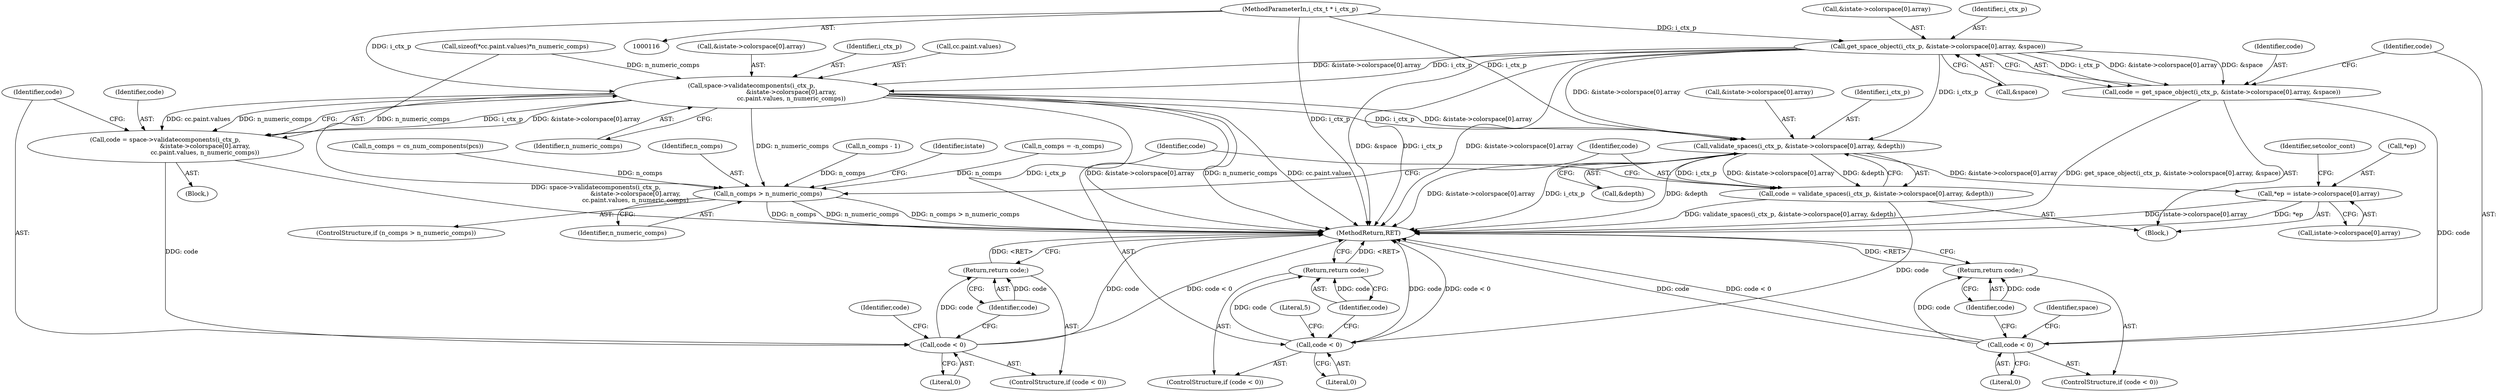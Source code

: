 digraph "0_ghostscript_b326a71659b7837d3acde954b18bda1a6f5e9498@pointer" {
"1000117" [label="(MethodParameterIn,i_ctx_t * i_ctx_p)"];
"1000260" [label="(Call,get_space_object(i_ctx_p, &istate->colorspace[0].array, &space))"];
"1000258" [label="(Call,code = get_space_object(i_ctx_p, &istate->colorspace[0].array, &space))"];
"1000273" [label="(Call,code < 0)"];
"1000276" [label="(Return,return code;)"];
"1000285" [label="(Call,space->validatecomponents(i_ctx_p,\n                                         &istate->colorspace[0].array,\n                                         cc.paint.values, n_numeric_comps))"];
"1000283" [label="(Call,code = space->validatecomponents(i_ctx_p,\n                                         &istate->colorspace[0].array,\n                                         cc.paint.values, n_numeric_comps))"];
"1000302" [label="(Call,code < 0)"];
"1000305" [label="(Return,return code;)"];
"1000318" [label="(Call,n_comps > n_numeric_comps)"];
"1000332" [label="(Call,validate_spaces(i_ctx_p, &istate->colorspace[0].array, &depth))"];
"1000330" [label="(Call,code = validate_spaces(i_ctx_p, &istate->colorspace[0].array, &depth))"];
"1000345" [label="(Call,code < 0)"];
"1000348" [label="(Return,return code;)"];
"1000381" [label="(Call,*ep = istate->colorspace[0].array)"];
"1000283" [label="(Call,code = space->validatecomponents(i_ctx_p,\n                                         &istate->colorspace[0].array,\n                                         cc.paint.values, n_numeric_comps))"];
"1000258" [label="(Call,code = get_space_object(i_ctx_p, &istate->colorspace[0].array, &space))"];
"1000330" [label="(Call,code = validate_spaces(i_ctx_p, &istate->colorspace[0].array, &depth))"];
"1000275" [label="(Literal,0)"];
"1000280" [label="(Identifier,space)"];
"1000348" [label="(Return,return code;)"];
"1000285" [label="(Call,space->validatecomponents(i_ctx_p,\n                                         &istate->colorspace[0].array,\n                                         cc.paint.values, n_numeric_comps))"];
"1000310" [label="(Identifier,code)"];
"1000277" [label="(Identifier,code)"];
"1000118" [label="(Block,)"];
"1000295" [label="(Call,cc.paint.values)"];
"1000320" [label="(Identifier,n_numeric_comps)"];
"1000286" [label="(Identifier,i_ctx_p)"];
"1000342" [label="(Call,&depth)"];
"1000152" [label="(Call,n_comps = -n_comps)"];
"1000381" [label="(Call,*ep = istate->colorspace[0].array)"];
"1000333" [label="(Identifier,i_ctx_p)"];
"1000261" [label="(Identifier,i_ctx_p)"];
"1000272" [label="(ControlStructure,if (code < 0))"];
"1000344" [label="(ControlStructure,if (code < 0))"];
"1000395" [label="(MethodReturn,RET)"];
"1000392" [label="(Identifier,setcolor_cont)"];
"1000345" [label="(Call,code < 0)"];
"1000259" [label="(Identifier,code)"];
"1000117" [label="(MethodParameterIn,i_ctx_t * i_ctx_p)"];
"1000318" [label="(Call,n_comps > n_numeric_comps)"];
"1000249" [label="(Call,sizeof(*cc.paint.values)*n_numeric_comps)"];
"1000302" [label="(Call,code < 0)"];
"1000301" [label="(ControlStructure,if (code < 0))"];
"1000382" [label="(Call,*ep)"];
"1000384" [label="(Call,istate->colorspace[0].array)"];
"1000146" [label="(Call,n_comps = cs_num_components(pcs))"];
"1000273" [label="(Call,code < 0)"];
"1000351" [label="(Literal,5)"];
"1000332" [label="(Call,validate_spaces(i_ctx_p, &istate->colorspace[0].array, &depth))"];
"1000260" [label="(Call,get_space_object(i_ctx_p, &istate->colorspace[0].array, &space))"];
"1000284" [label="(Identifier,code)"];
"1000306" [label="(Identifier,code)"];
"1000282" [label="(Block,)"];
"1000346" [label="(Identifier,code)"];
"1000319" [label="(Identifier,n_comps)"];
"1000331" [label="(Identifier,code)"];
"1000196" [label="(Call,n_comps - 1)"];
"1000349" [label="(Identifier,code)"];
"1000300" [label="(Identifier,n_numeric_comps)"];
"1000287" [label="(Call,&istate->colorspace[0].array)"];
"1000303" [label="(Identifier,code)"];
"1000304" [label="(Literal,0)"];
"1000325" [label="(Identifier,istate)"];
"1000317" [label="(ControlStructure,if (n_comps > n_numeric_comps))"];
"1000334" [label="(Call,&istate->colorspace[0].array)"];
"1000305" [label="(Return,return code;)"];
"1000347" [label="(Literal,0)"];
"1000270" [label="(Call,&space)"];
"1000276" [label="(Return,return code;)"];
"1000274" [label="(Identifier,code)"];
"1000262" [label="(Call,&istate->colorspace[0].array)"];
"1000117" -> "1000116"  [label="AST: "];
"1000117" -> "1000395"  [label="DDG: i_ctx_p"];
"1000117" -> "1000260"  [label="DDG: i_ctx_p"];
"1000117" -> "1000285"  [label="DDG: i_ctx_p"];
"1000117" -> "1000332"  [label="DDG: i_ctx_p"];
"1000260" -> "1000258"  [label="AST: "];
"1000260" -> "1000270"  [label="CFG: "];
"1000261" -> "1000260"  [label="AST: "];
"1000262" -> "1000260"  [label="AST: "];
"1000270" -> "1000260"  [label="AST: "];
"1000258" -> "1000260"  [label="CFG: "];
"1000260" -> "1000395"  [label="DDG: &istate->colorspace[0].array"];
"1000260" -> "1000395"  [label="DDG: &space"];
"1000260" -> "1000395"  [label="DDG: i_ctx_p"];
"1000260" -> "1000258"  [label="DDG: i_ctx_p"];
"1000260" -> "1000258"  [label="DDG: &istate->colorspace[0].array"];
"1000260" -> "1000258"  [label="DDG: &space"];
"1000260" -> "1000285"  [label="DDG: i_ctx_p"];
"1000260" -> "1000285"  [label="DDG: &istate->colorspace[0].array"];
"1000260" -> "1000332"  [label="DDG: i_ctx_p"];
"1000260" -> "1000332"  [label="DDG: &istate->colorspace[0].array"];
"1000258" -> "1000118"  [label="AST: "];
"1000259" -> "1000258"  [label="AST: "];
"1000274" -> "1000258"  [label="CFG: "];
"1000258" -> "1000395"  [label="DDG: get_space_object(i_ctx_p, &istate->colorspace[0].array, &space)"];
"1000258" -> "1000273"  [label="DDG: code"];
"1000273" -> "1000272"  [label="AST: "];
"1000273" -> "1000275"  [label="CFG: "];
"1000274" -> "1000273"  [label="AST: "];
"1000275" -> "1000273"  [label="AST: "];
"1000277" -> "1000273"  [label="CFG: "];
"1000280" -> "1000273"  [label="CFG: "];
"1000273" -> "1000395"  [label="DDG: code"];
"1000273" -> "1000395"  [label="DDG: code < 0"];
"1000273" -> "1000276"  [label="DDG: code"];
"1000276" -> "1000272"  [label="AST: "];
"1000276" -> "1000277"  [label="CFG: "];
"1000277" -> "1000276"  [label="AST: "];
"1000395" -> "1000276"  [label="CFG: "];
"1000276" -> "1000395"  [label="DDG: <RET>"];
"1000277" -> "1000276"  [label="DDG: code"];
"1000285" -> "1000283"  [label="AST: "];
"1000285" -> "1000300"  [label="CFG: "];
"1000286" -> "1000285"  [label="AST: "];
"1000287" -> "1000285"  [label="AST: "];
"1000295" -> "1000285"  [label="AST: "];
"1000300" -> "1000285"  [label="AST: "];
"1000283" -> "1000285"  [label="CFG: "];
"1000285" -> "1000395"  [label="DDG: i_ctx_p"];
"1000285" -> "1000395"  [label="DDG: &istate->colorspace[0].array"];
"1000285" -> "1000395"  [label="DDG: n_numeric_comps"];
"1000285" -> "1000395"  [label="DDG: cc.paint.values"];
"1000285" -> "1000283"  [label="DDG: i_ctx_p"];
"1000285" -> "1000283"  [label="DDG: &istate->colorspace[0].array"];
"1000285" -> "1000283"  [label="DDG: cc.paint.values"];
"1000285" -> "1000283"  [label="DDG: n_numeric_comps"];
"1000249" -> "1000285"  [label="DDG: n_numeric_comps"];
"1000285" -> "1000318"  [label="DDG: n_numeric_comps"];
"1000285" -> "1000332"  [label="DDG: i_ctx_p"];
"1000285" -> "1000332"  [label="DDG: &istate->colorspace[0].array"];
"1000283" -> "1000282"  [label="AST: "];
"1000284" -> "1000283"  [label="AST: "];
"1000303" -> "1000283"  [label="CFG: "];
"1000283" -> "1000395"  [label="DDG: space->validatecomponents(i_ctx_p,\n                                         &istate->colorspace[0].array,\n                                         cc.paint.values, n_numeric_comps)"];
"1000283" -> "1000302"  [label="DDG: code"];
"1000302" -> "1000301"  [label="AST: "];
"1000302" -> "1000304"  [label="CFG: "];
"1000303" -> "1000302"  [label="AST: "];
"1000304" -> "1000302"  [label="AST: "];
"1000306" -> "1000302"  [label="CFG: "];
"1000310" -> "1000302"  [label="CFG: "];
"1000302" -> "1000395"  [label="DDG: code"];
"1000302" -> "1000395"  [label="DDG: code < 0"];
"1000302" -> "1000305"  [label="DDG: code"];
"1000305" -> "1000301"  [label="AST: "];
"1000305" -> "1000306"  [label="CFG: "];
"1000306" -> "1000305"  [label="AST: "];
"1000395" -> "1000305"  [label="CFG: "];
"1000305" -> "1000395"  [label="DDG: <RET>"];
"1000306" -> "1000305"  [label="DDG: code"];
"1000318" -> "1000317"  [label="AST: "];
"1000318" -> "1000320"  [label="CFG: "];
"1000319" -> "1000318"  [label="AST: "];
"1000320" -> "1000318"  [label="AST: "];
"1000325" -> "1000318"  [label="CFG: "];
"1000331" -> "1000318"  [label="CFG: "];
"1000318" -> "1000395"  [label="DDG: n_comps > n_numeric_comps"];
"1000318" -> "1000395"  [label="DDG: n_comps"];
"1000318" -> "1000395"  [label="DDG: n_numeric_comps"];
"1000152" -> "1000318"  [label="DDG: n_comps"];
"1000196" -> "1000318"  [label="DDG: n_comps"];
"1000146" -> "1000318"  [label="DDG: n_comps"];
"1000249" -> "1000318"  [label="DDG: n_numeric_comps"];
"1000332" -> "1000330"  [label="AST: "];
"1000332" -> "1000342"  [label="CFG: "];
"1000333" -> "1000332"  [label="AST: "];
"1000334" -> "1000332"  [label="AST: "];
"1000342" -> "1000332"  [label="AST: "];
"1000330" -> "1000332"  [label="CFG: "];
"1000332" -> "1000395"  [label="DDG: &istate->colorspace[0].array"];
"1000332" -> "1000395"  [label="DDG: i_ctx_p"];
"1000332" -> "1000395"  [label="DDG: &depth"];
"1000332" -> "1000330"  [label="DDG: i_ctx_p"];
"1000332" -> "1000330"  [label="DDG: &istate->colorspace[0].array"];
"1000332" -> "1000330"  [label="DDG: &depth"];
"1000332" -> "1000381"  [label="DDG: &istate->colorspace[0].array"];
"1000330" -> "1000118"  [label="AST: "];
"1000331" -> "1000330"  [label="AST: "];
"1000346" -> "1000330"  [label="CFG: "];
"1000330" -> "1000395"  [label="DDG: validate_spaces(i_ctx_p, &istate->colorspace[0].array, &depth)"];
"1000330" -> "1000345"  [label="DDG: code"];
"1000345" -> "1000344"  [label="AST: "];
"1000345" -> "1000347"  [label="CFG: "];
"1000346" -> "1000345"  [label="AST: "];
"1000347" -> "1000345"  [label="AST: "];
"1000349" -> "1000345"  [label="CFG: "];
"1000351" -> "1000345"  [label="CFG: "];
"1000345" -> "1000395"  [label="DDG: code"];
"1000345" -> "1000395"  [label="DDG: code < 0"];
"1000345" -> "1000348"  [label="DDG: code"];
"1000348" -> "1000344"  [label="AST: "];
"1000348" -> "1000349"  [label="CFG: "];
"1000349" -> "1000348"  [label="AST: "];
"1000395" -> "1000348"  [label="CFG: "];
"1000348" -> "1000395"  [label="DDG: <RET>"];
"1000349" -> "1000348"  [label="DDG: code"];
"1000381" -> "1000118"  [label="AST: "];
"1000381" -> "1000384"  [label="CFG: "];
"1000382" -> "1000381"  [label="AST: "];
"1000384" -> "1000381"  [label="AST: "];
"1000392" -> "1000381"  [label="CFG: "];
"1000381" -> "1000395"  [label="DDG: istate->colorspace[0].array"];
"1000381" -> "1000395"  [label="DDG: *ep"];
}
